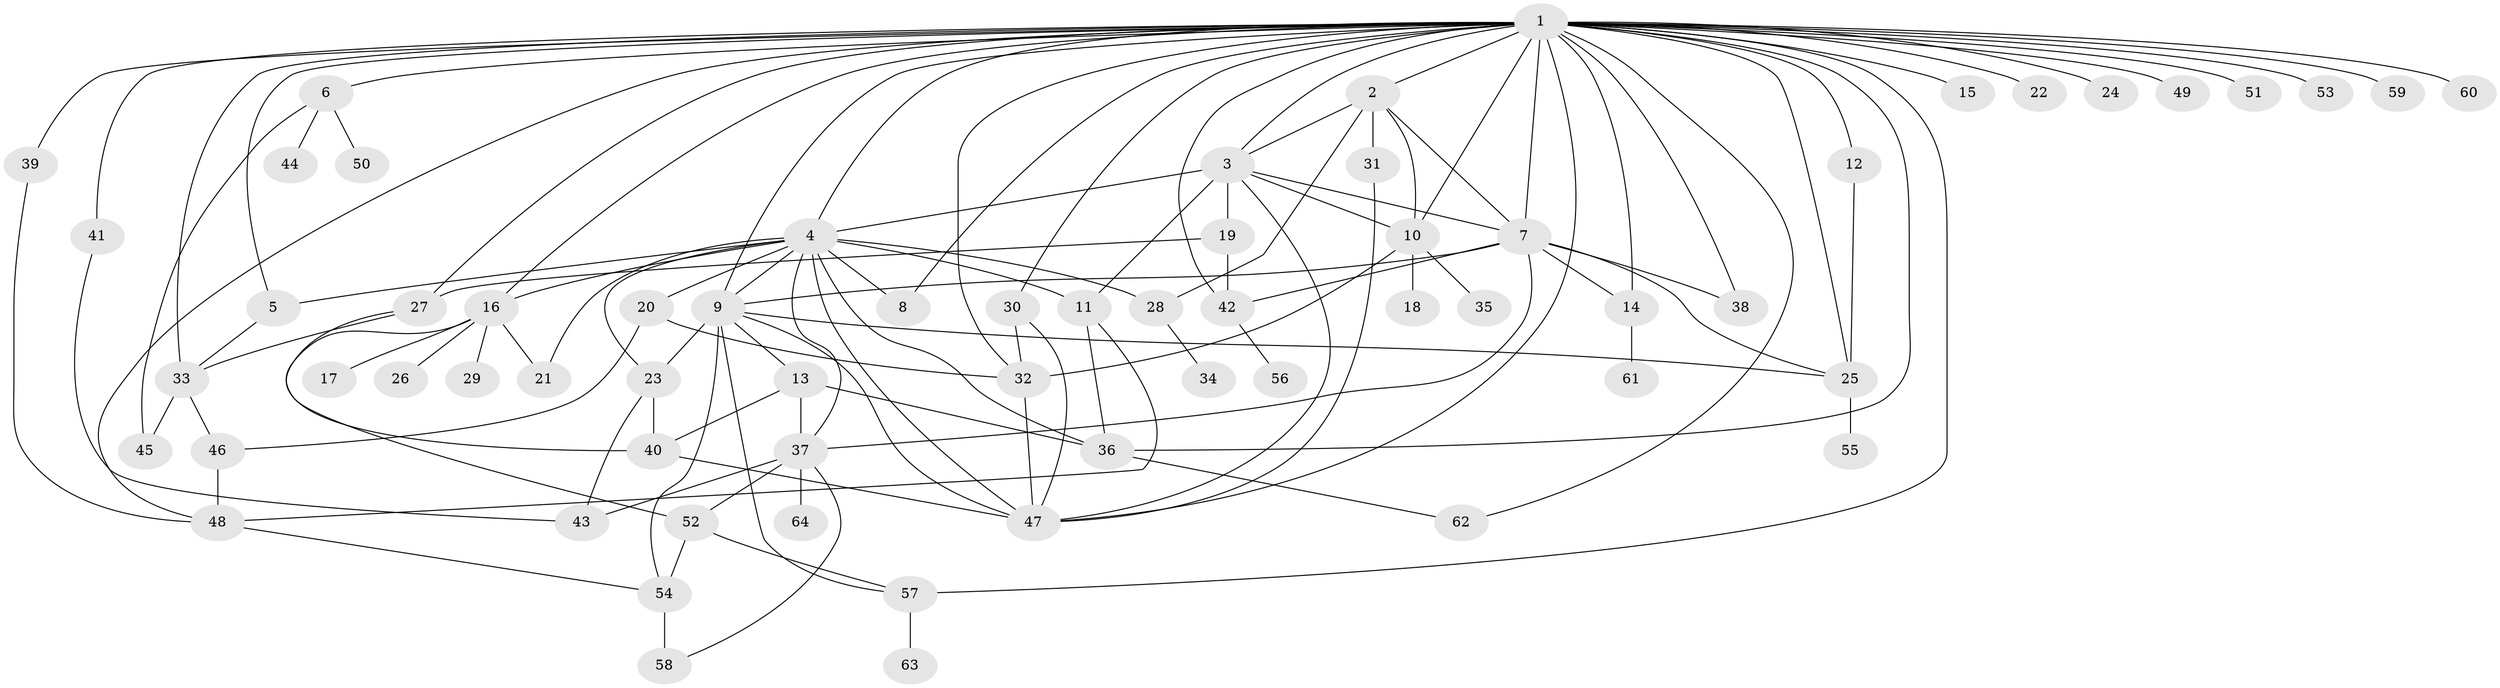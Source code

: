 // original degree distribution, {39: 0.0078125, 10: 0.0078125, 12: 0.0078125, 16: 0.0078125, 4: 0.09375, 5: 0.03125, 11: 0.0078125, 3: 0.109375, 1: 0.4140625, 17: 0.0078125, 8: 0.0078125, 2: 0.25, 6: 0.03125, 9: 0.0078125, 7: 0.0078125}
// Generated by graph-tools (version 1.1) at 2025/50/03/04/25 22:50:09]
// undirected, 64 vertices, 119 edges
graph export_dot {
  node [color=gray90,style=filled];
  1;
  2;
  3;
  4;
  5;
  6;
  7;
  8;
  9;
  10;
  11;
  12;
  13;
  14;
  15;
  16;
  17;
  18;
  19;
  20;
  21;
  22;
  23;
  24;
  25;
  26;
  27;
  28;
  29;
  30;
  31;
  32;
  33;
  34;
  35;
  36;
  37;
  38;
  39;
  40;
  41;
  42;
  43;
  44;
  45;
  46;
  47;
  48;
  49;
  50;
  51;
  52;
  53;
  54;
  55;
  56;
  57;
  58;
  59;
  60;
  61;
  62;
  63;
  64;
  1 -- 2 [weight=1.0];
  1 -- 3 [weight=1.0];
  1 -- 4 [weight=1.0];
  1 -- 5 [weight=1.0];
  1 -- 6 [weight=1.0];
  1 -- 7 [weight=1.0];
  1 -- 8 [weight=1.0];
  1 -- 9 [weight=1.0];
  1 -- 10 [weight=1.0];
  1 -- 12 [weight=1.0];
  1 -- 14 [weight=2.0];
  1 -- 15 [weight=1.0];
  1 -- 16 [weight=1.0];
  1 -- 22 [weight=1.0];
  1 -- 24 [weight=1.0];
  1 -- 25 [weight=1.0];
  1 -- 27 [weight=2.0];
  1 -- 30 [weight=1.0];
  1 -- 32 [weight=1.0];
  1 -- 33 [weight=1.0];
  1 -- 36 [weight=1.0];
  1 -- 38 [weight=2.0];
  1 -- 39 [weight=1.0];
  1 -- 41 [weight=1.0];
  1 -- 42 [weight=1.0];
  1 -- 47 [weight=1.0];
  1 -- 48 [weight=1.0];
  1 -- 49 [weight=1.0];
  1 -- 51 [weight=1.0];
  1 -- 53 [weight=1.0];
  1 -- 57 [weight=1.0];
  1 -- 59 [weight=1.0];
  1 -- 60 [weight=1.0];
  1 -- 62 [weight=1.0];
  2 -- 3 [weight=1.0];
  2 -- 7 [weight=1.0];
  2 -- 10 [weight=1.0];
  2 -- 28 [weight=1.0];
  2 -- 31 [weight=4.0];
  3 -- 4 [weight=1.0];
  3 -- 7 [weight=1.0];
  3 -- 10 [weight=1.0];
  3 -- 11 [weight=1.0];
  3 -- 19 [weight=4.0];
  3 -- 47 [weight=1.0];
  4 -- 5 [weight=1.0];
  4 -- 8 [weight=1.0];
  4 -- 9 [weight=1.0];
  4 -- 11 [weight=2.0];
  4 -- 16 [weight=1.0];
  4 -- 20 [weight=1.0];
  4 -- 21 [weight=1.0];
  4 -- 23 [weight=1.0];
  4 -- 28 [weight=1.0];
  4 -- 36 [weight=1.0];
  4 -- 37 [weight=1.0];
  4 -- 47 [weight=1.0];
  5 -- 33 [weight=1.0];
  6 -- 44 [weight=1.0];
  6 -- 45 [weight=1.0];
  6 -- 50 [weight=1.0];
  7 -- 9 [weight=1.0];
  7 -- 14 [weight=3.0];
  7 -- 25 [weight=1.0];
  7 -- 37 [weight=1.0];
  7 -- 38 [weight=1.0];
  7 -- 42 [weight=1.0];
  9 -- 13 [weight=1.0];
  9 -- 23 [weight=7.0];
  9 -- 25 [weight=1.0];
  9 -- 47 [weight=1.0];
  9 -- 54 [weight=1.0];
  9 -- 57 [weight=1.0];
  10 -- 18 [weight=1.0];
  10 -- 32 [weight=2.0];
  10 -- 35 [weight=1.0];
  11 -- 36 [weight=1.0];
  11 -- 48 [weight=1.0];
  12 -- 25 [weight=1.0];
  13 -- 36 [weight=2.0];
  13 -- 37 [weight=1.0];
  13 -- 40 [weight=1.0];
  14 -- 61 [weight=1.0];
  16 -- 17 [weight=1.0];
  16 -- 21 [weight=1.0];
  16 -- 26 [weight=1.0];
  16 -- 29 [weight=1.0];
  16 -- 52 [weight=1.0];
  19 -- 27 [weight=1.0];
  19 -- 42 [weight=1.0];
  20 -- 32 [weight=1.0];
  20 -- 46 [weight=1.0];
  23 -- 40 [weight=1.0];
  23 -- 43 [weight=1.0];
  25 -- 55 [weight=1.0];
  27 -- 33 [weight=1.0];
  27 -- 40 [weight=1.0];
  28 -- 34 [weight=1.0];
  30 -- 32 [weight=1.0];
  30 -- 47 [weight=1.0];
  31 -- 47 [weight=1.0];
  32 -- 47 [weight=1.0];
  33 -- 45 [weight=1.0];
  33 -- 46 [weight=1.0];
  36 -- 62 [weight=1.0];
  37 -- 43 [weight=1.0];
  37 -- 52 [weight=1.0];
  37 -- 58 [weight=1.0];
  37 -- 64 [weight=1.0];
  39 -- 48 [weight=1.0];
  40 -- 47 [weight=1.0];
  41 -- 43 [weight=1.0];
  42 -- 56 [weight=1.0];
  46 -- 48 [weight=2.0];
  48 -- 54 [weight=1.0];
  52 -- 54 [weight=1.0];
  52 -- 57 [weight=1.0];
  54 -- 58 [weight=2.0];
  57 -- 63 [weight=1.0];
}
